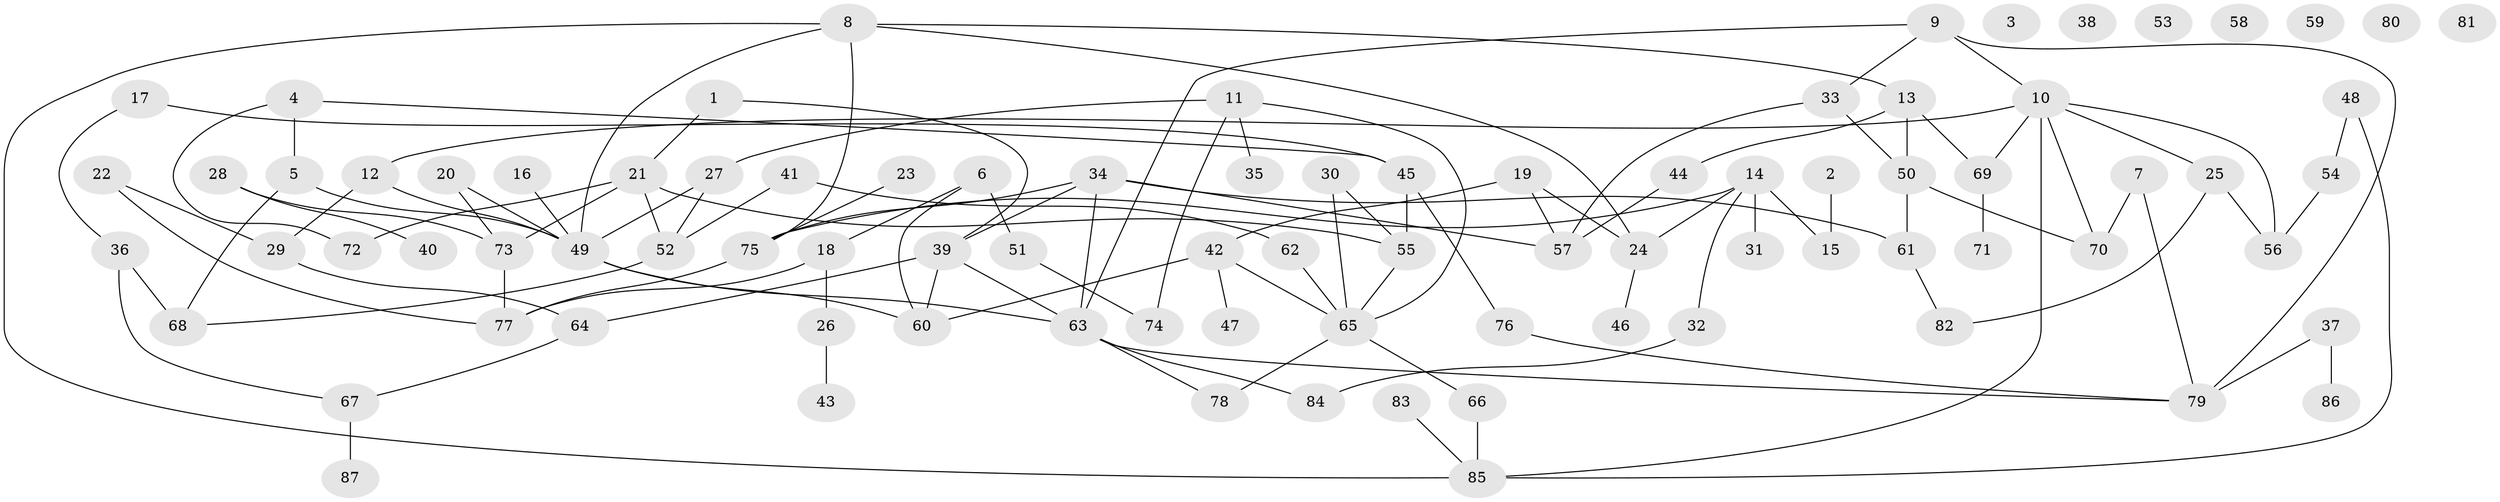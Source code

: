 // Generated by graph-tools (version 1.1) at 2025/40/03/09/25 04:40:23]
// undirected, 87 vertices, 118 edges
graph export_dot {
graph [start="1"]
  node [color=gray90,style=filled];
  1;
  2;
  3;
  4;
  5;
  6;
  7;
  8;
  9;
  10;
  11;
  12;
  13;
  14;
  15;
  16;
  17;
  18;
  19;
  20;
  21;
  22;
  23;
  24;
  25;
  26;
  27;
  28;
  29;
  30;
  31;
  32;
  33;
  34;
  35;
  36;
  37;
  38;
  39;
  40;
  41;
  42;
  43;
  44;
  45;
  46;
  47;
  48;
  49;
  50;
  51;
  52;
  53;
  54;
  55;
  56;
  57;
  58;
  59;
  60;
  61;
  62;
  63;
  64;
  65;
  66;
  67;
  68;
  69;
  70;
  71;
  72;
  73;
  74;
  75;
  76;
  77;
  78;
  79;
  80;
  81;
  82;
  83;
  84;
  85;
  86;
  87;
  1 -- 21;
  1 -- 39;
  2 -- 15;
  4 -- 5;
  4 -- 45;
  4 -- 72;
  5 -- 49;
  5 -- 68;
  6 -- 18;
  6 -- 51;
  6 -- 60;
  7 -- 70;
  7 -- 79;
  8 -- 13;
  8 -- 24;
  8 -- 49;
  8 -- 75;
  8 -- 85;
  9 -- 10;
  9 -- 33;
  9 -- 63;
  9 -- 79;
  10 -- 12;
  10 -- 25;
  10 -- 56;
  10 -- 69;
  10 -- 70;
  10 -- 85;
  11 -- 27;
  11 -- 35;
  11 -- 65;
  11 -- 74;
  12 -- 29;
  12 -- 49;
  13 -- 44;
  13 -- 50;
  13 -- 69;
  14 -- 15;
  14 -- 24;
  14 -- 31;
  14 -- 32;
  14 -- 75;
  16 -- 49;
  17 -- 36;
  17 -- 45;
  18 -- 26;
  18 -- 77;
  19 -- 24;
  19 -- 42;
  19 -- 57;
  20 -- 49;
  20 -- 73;
  21 -- 52;
  21 -- 55;
  21 -- 72;
  21 -- 73;
  22 -- 29;
  22 -- 77;
  23 -- 75;
  24 -- 46;
  25 -- 56;
  25 -- 82;
  26 -- 43;
  27 -- 49;
  27 -- 52;
  28 -- 40;
  28 -- 73;
  29 -- 64;
  30 -- 55;
  30 -- 65;
  32 -- 84;
  33 -- 50;
  33 -- 57;
  34 -- 39;
  34 -- 57;
  34 -- 61;
  34 -- 63;
  34 -- 75;
  36 -- 67;
  36 -- 68;
  37 -- 79;
  37 -- 86;
  39 -- 60;
  39 -- 63;
  39 -- 64;
  41 -- 52;
  41 -- 62;
  42 -- 47;
  42 -- 60;
  42 -- 65;
  44 -- 57;
  45 -- 55;
  45 -- 76;
  48 -- 54;
  48 -- 85;
  49 -- 60;
  49 -- 63;
  50 -- 61;
  50 -- 70;
  51 -- 74;
  52 -- 68;
  54 -- 56;
  55 -- 65;
  61 -- 82;
  62 -- 65;
  63 -- 78;
  63 -- 79;
  63 -- 84;
  64 -- 67;
  65 -- 66;
  65 -- 78;
  66 -- 85;
  67 -- 87;
  69 -- 71;
  73 -- 77;
  75 -- 77;
  76 -- 79;
  83 -- 85;
}
